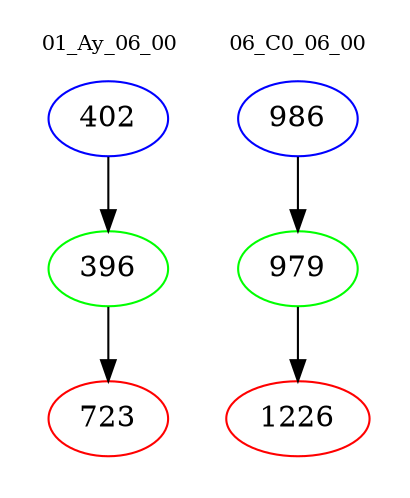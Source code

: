 digraph{
subgraph cluster_0 {
color = white
label = "01_Ay_06_00";
fontsize=10;
T0_402 [label="402", color="blue"]
T0_402 -> T0_396 [color="black"]
T0_396 [label="396", color="green"]
T0_396 -> T0_723 [color="black"]
T0_723 [label="723", color="red"]
}
subgraph cluster_1 {
color = white
label = "06_C0_06_00";
fontsize=10;
T1_986 [label="986", color="blue"]
T1_986 -> T1_979 [color="black"]
T1_979 [label="979", color="green"]
T1_979 -> T1_1226 [color="black"]
T1_1226 [label="1226", color="red"]
}
}
